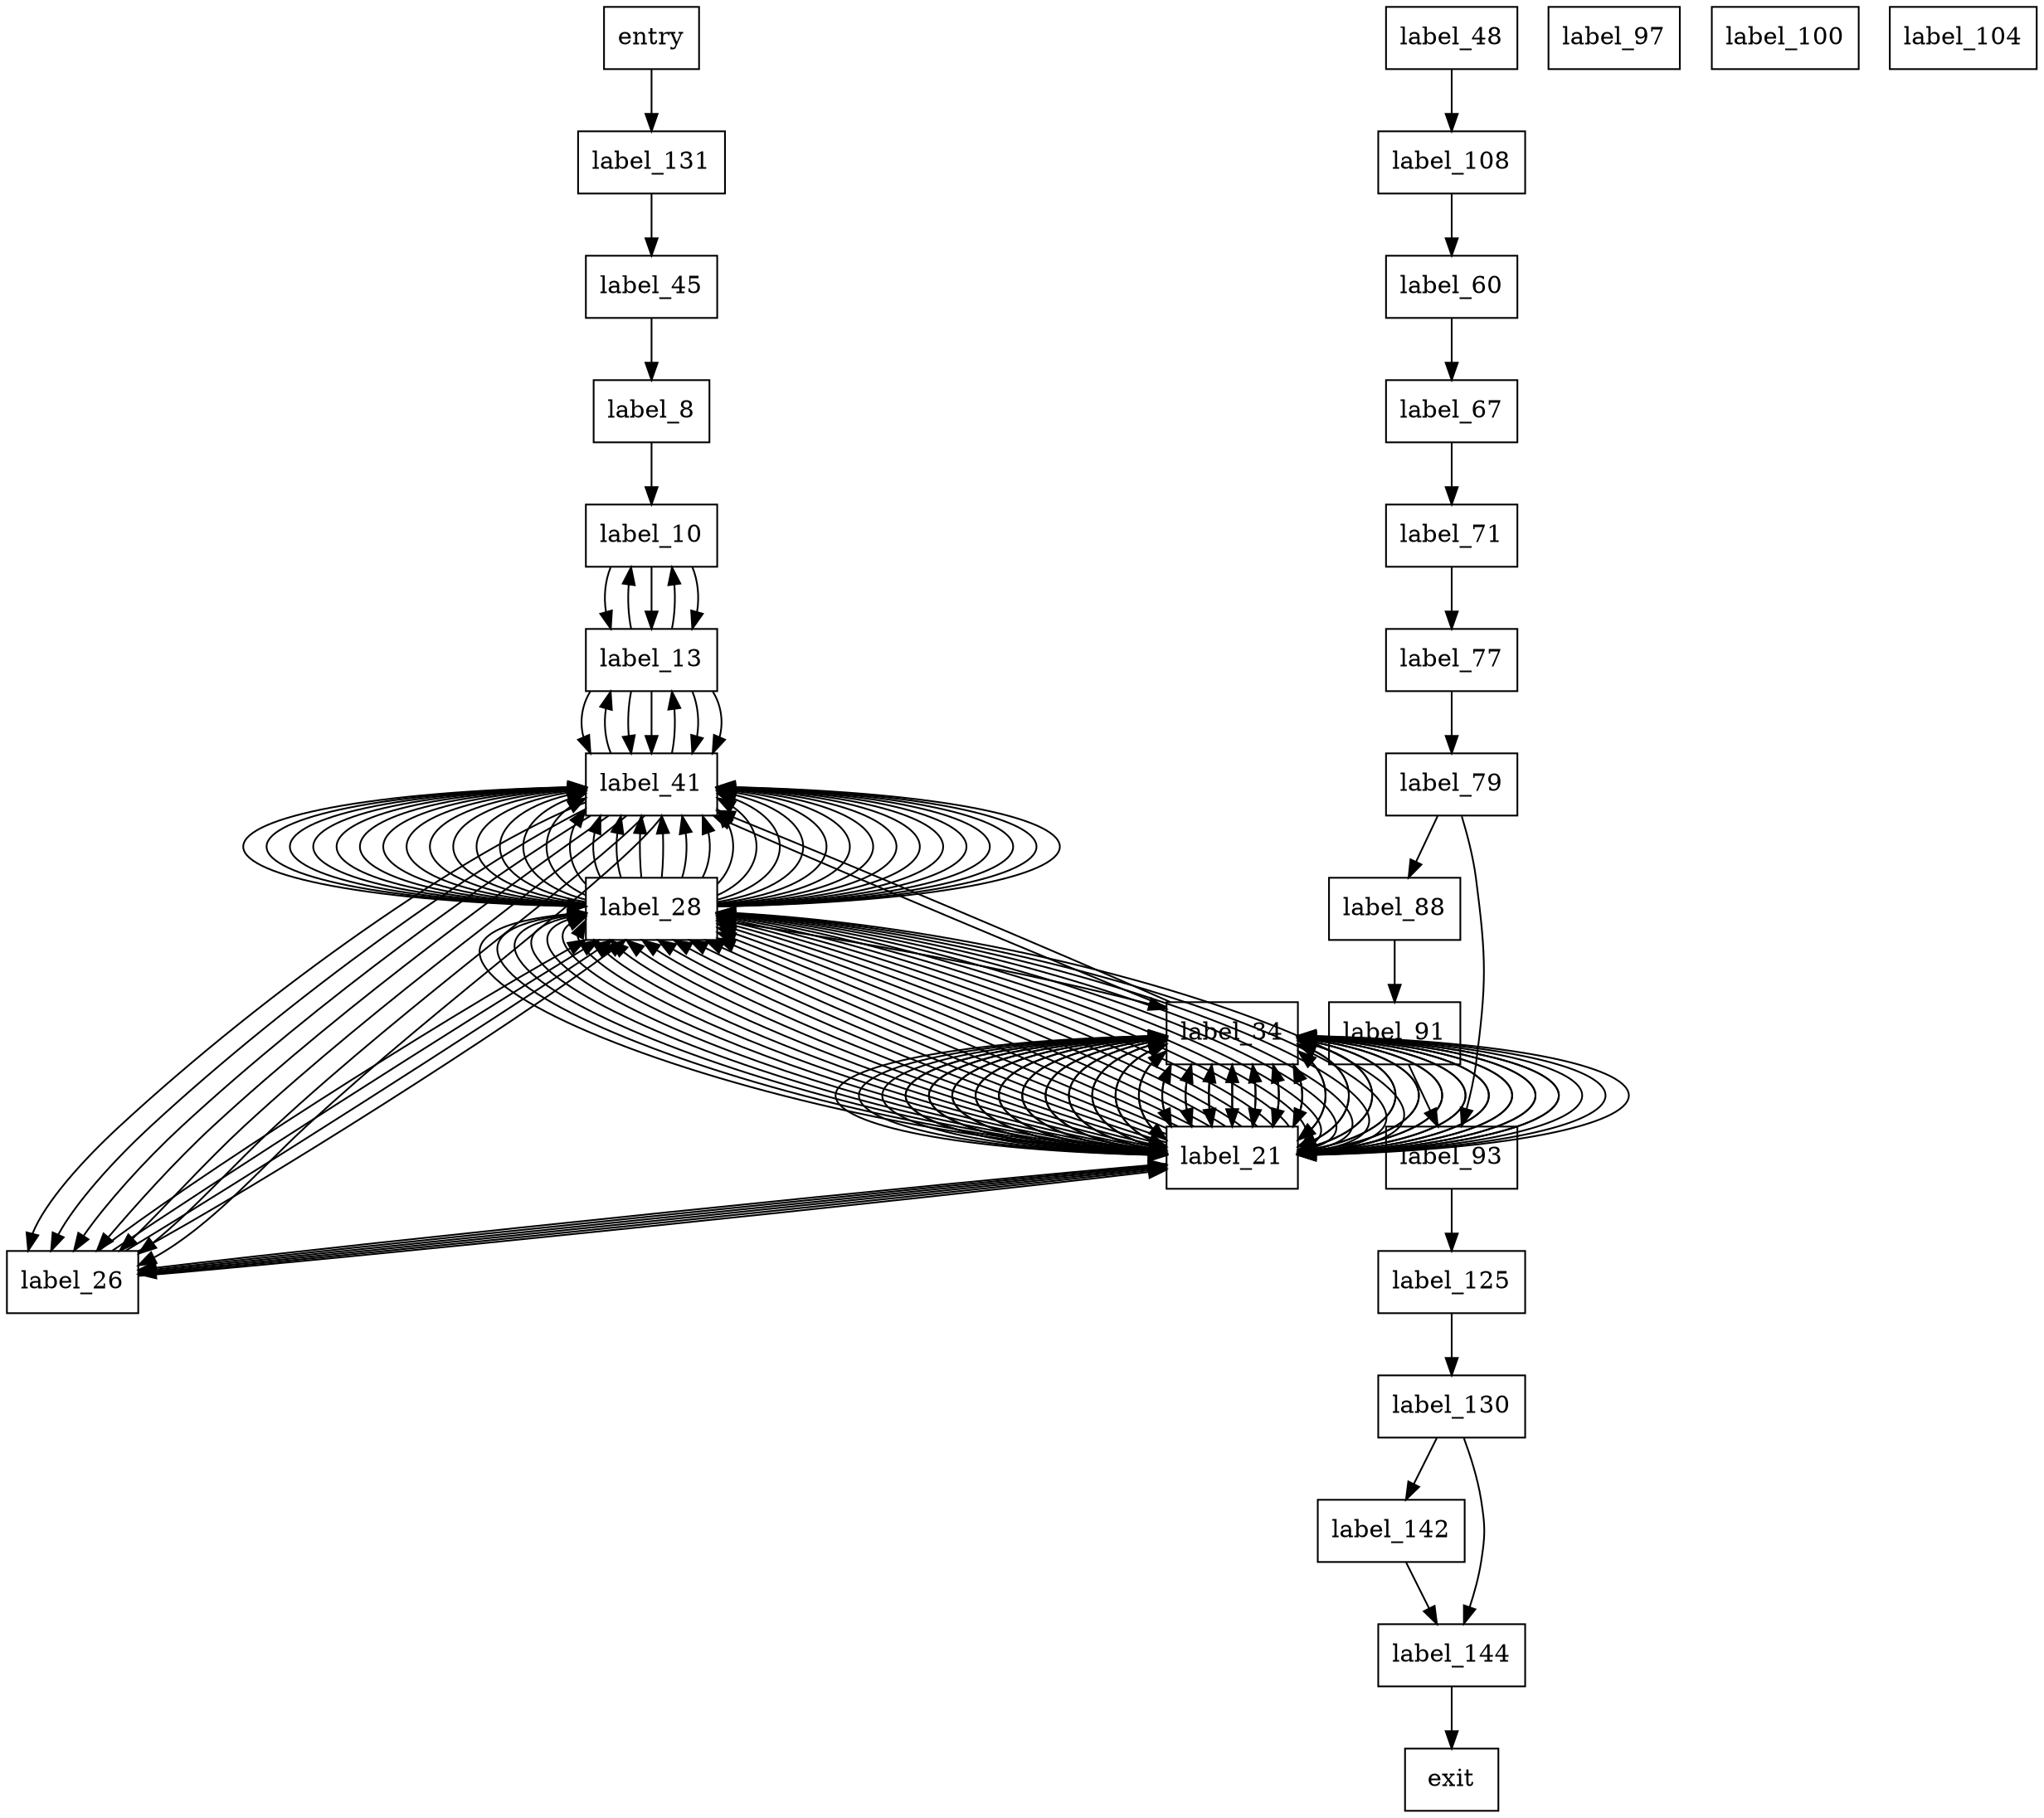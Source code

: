 digraph ControlFlowGraph {
    node [shape=rectangle]

    entry
    label_131
    label_45
    label_8
    label_10
    label_13
    label_41
    label_26
    label_21
    label_28
    label_34
    label_48
    label_108
    label_60
    label_67
    label_71
    label_77
    label_79
    label_88
    label_91
    label_97
    label_100
    label_104
    label_93
    label_125
    label_130
    label_142
    label_144
    exit

    entry -> label_131
    label_131 -> label_45
    label_45 -> label_8
    label_8 -> label_10
    label_10 -> label_13
    label_13 -> label_41
    label_41 -> label_26
    label_26 -> label_21
    label_26 -> label_28
    label_21 -> label_34
    label_28 -> label_34
    label_34 -> label_41
    label_41 -> label_26
    label_41 -> label_28
    label_34 -> label_21
    label_21 -> label_34
    label_21 -> label_28
    label_28 -> label_41
    label_21 -> label_26
    label_41 -> label_13
    label_13 -> label_10
    label_13 -> label_41
    label_10 -> label_13
    label_13 -> label_41
    label_41 -> label_26
    label_26 -> label_21
    label_26 -> label_28
    label_28 -> label_41
    label_41 -> label_26
    label_41 -> label_28
    label_34 -> label_21
    label_21 -> label_34
    label_21 -> label_28
    label_28 -> label_41
    label_21 -> label_26
    label_41 -> label_13
    label_13 -> label_10
    label_13 -> label_41
    label_10 -> label_13
    label_13 -> label_41
    label_41 -> label_26
    label_21 -> label_34
    label_34 -> label_41
    label_41 -> label_26
    label_26 -> label_21
    label_26 -> label_28
    label_28 -> label_41
    label_34 -> label_21
    label_21 -> label_34
    label_21 -> label_28
    label_28 -> label_41
    label_34 -> label_21
    label_21 -> label_34
    label_21 -> label_28
    label_28 -> label_41
    label_34 -> label_21
    label_21 -> label_34
    label_21 -> label_28
    label_28 -> label_41
    label_34 -> label_21
    label_21 -> label_34
    label_21 -> label_28
    label_28 -> label_41
    label_34 -> label_21
    label_21 -> label_34
    label_21 -> label_28
    label_28 -> label_41
    label_34 -> label_21
    label_21 -> label_34
    label_21 -> label_28
    label_28 -> label_41
    label_34 -> label_21
    label_21 -> label_34
    label_21 -> label_28
    label_28 -> label_41
    label_34 -> label_21
    label_21 -> label_34
    label_21 -> label_28
    label_28 -> label_41
    label_34 -> label_21
    label_21 -> label_34
    label_21 -> label_28
    label_28 -> label_41
    label_34 -> label_21
    label_21 -> label_34
    label_21 -> label_28
    label_28 -> label_41
    label_34 -> label_21
    label_21 -> label_34
    label_21 -> label_28
    label_28 -> label_41
    label_34 -> label_21
    label_21 -> label_34
    label_21 -> label_28
    label_28 -> label_41
    label_34 -> label_21
    label_21 -> label_34
    label_21 -> label_28
    label_28 -> label_41
    label_34 -> label_21
    label_21 -> label_34
    label_21 -> label_28
    label_28 -> label_41
    label_34 -> label_21
    label_21 -> label_34
    label_21 -> label_28
    label_28 -> label_41
    label_34 -> label_21
    label_21 -> label_34
    label_21 -> label_28
    label_28 -> label_41
    label_34 -> label_21
    label_21 -> label_34
    label_21 -> label_28
    label_28 -> label_41
    label_34 -> label_21
    label_21 -> label_34
    label_21 -> label_28
    label_28 -> label_41
    label_34 -> label_21
    label_21 -> label_34
    label_21 -> label_28
    label_28 -> label_41
    label_34 -> label_21
    label_21 -> label_34
    label_21 -> label_28
    label_28 -> label_41
    label_34 -> label_21
    label_21 -> label_34
    label_21 -> label_28
    label_28 -> label_41
    label_34 -> label_21
    label_21 -> label_34
    label_21 -> label_28
    label_28 -> label_41
    label_34 -> label_21
    label_21 -> label_34
    label_21 -> label_28
    label_28 -> label_41
    label_34 -> label_21
    label_21 -> label_34
    label_21 -> label_28
    label_28 -> label_41
    label_41 -> label_26
    label_26 -> label_21
    label_26 -> label_28
    label_28 -> label_41
    label_34 -> label_21
    label_21 -> label_34
    label_21 -> label_28
    label_28 -> label_41
    label_34 -> label_21
    label_21 -> label_34
    label_21 -> label_28
    label_28 -> label_41
    label_34 -> label_21
    label_21 -> label_34
    label_21 -> label_28
    label_28 -> label_41
    label_34 -> label_21
    label_21 -> label_34
    label_21 -> label_28
    label_28 -> label_41
    label_34 -> label_21
    label_21 -> label_34
    label_21 -> label_28
    label_28 -> label_41
    label_48 -> label_108
    label_108 -> label_60
    label_60 -> label_67
    label_67 -> label_71
    label_71 -> label_77
    label_77 -> label_79
    label_79 -> label_88
    label_79 -> label_93
    label_88 -> label_91
    label_91 -> label_93
    label_93 -> label_125
    label_125 -> label_130
    label_130 -> label_142
    label_130 -> label_144
    label_142 -> label_144
    label_144 -> exit
}
